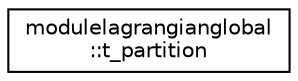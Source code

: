 digraph "Graphical Class Hierarchy"
{
 // LATEX_PDF_SIZE
  edge [fontname="Helvetica",fontsize="10",labelfontname="Helvetica",labelfontsize="10"];
  node [fontname="Helvetica",fontsize="10",shape=record];
  rankdir="LR";
  Node0 [label="modulelagrangianglobal\l::t_partition",height=0.2,width=0.4,color="black", fillcolor="white", style="filled",URL="$structmodulelagrangianglobal_1_1t__partition.html",tooltip=" "];
}
